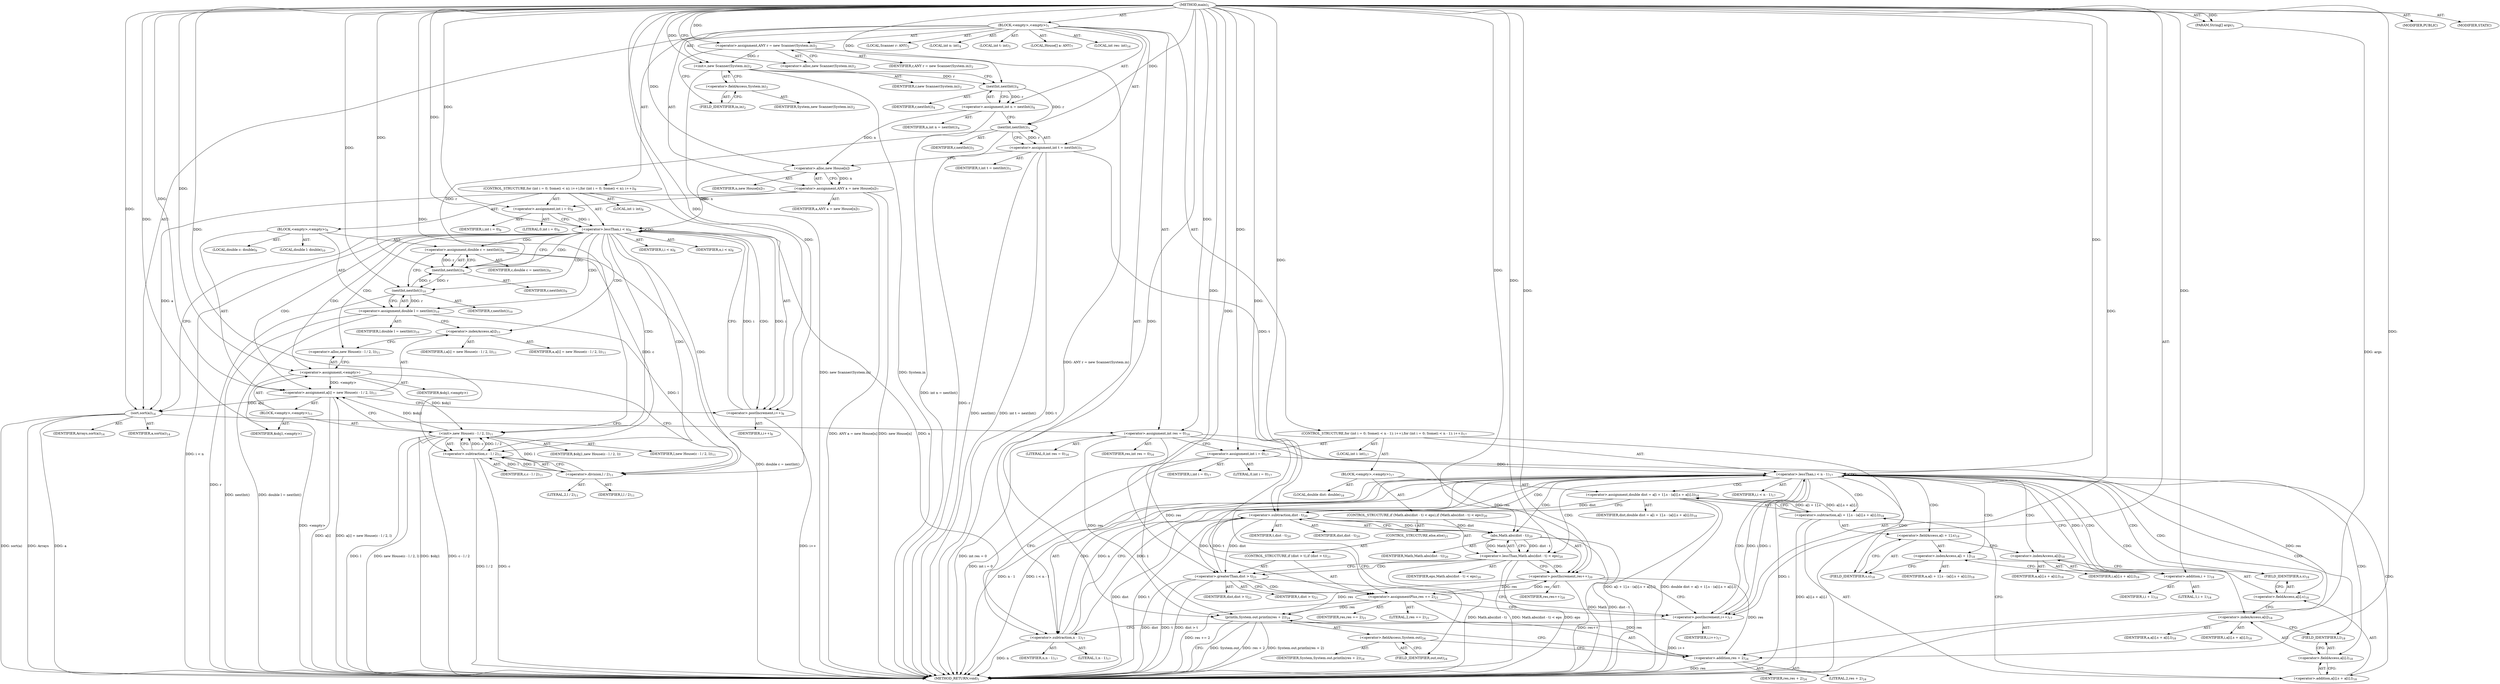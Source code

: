digraph "main" {  
"19" [label = <(METHOD,main)<SUB>1</SUB>> ]
"20" [label = <(PARAM,String[] args)<SUB>1</SUB>> ]
"21" [label = <(BLOCK,&lt;empty&gt;,&lt;empty&gt;)<SUB>1</SUB>> ]
"4" [label = <(LOCAL,Scanner r: ANY)<SUB>2</SUB>> ]
"22" [label = <(&lt;operator&gt;.assignment,ANY r = new Scanner(System.in))<SUB>2</SUB>> ]
"23" [label = <(IDENTIFIER,r,ANY r = new Scanner(System.in))<SUB>2</SUB>> ]
"24" [label = <(&lt;operator&gt;.alloc,new Scanner(System.in))<SUB>2</SUB>> ]
"25" [label = <(&lt;init&gt;,new Scanner(System.in))<SUB>2</SUB>> ]
"3" [label = <(IDENTIFIER,r,new Scanner(System.in))<SUB>2</SUB>> ]
"26" [label = <(&lt;operator&gt;.fieldAccess,System.in)<SUB>2</SUB>> ]
"27" [label = <(IDENTIFIER,System,new Scanner(System.in))<SUB>2</SUB>> ]
"28" [label = <(FIELD_IDENTIFIER,in,in)<SUB>2</SUB>> ]
"29" [label = <(LOCAL,int n: int)<SUB>4</SUB>> ]
"30" [label = <(&lt;operator&gt;.assignment,int n = nextInt())<SUB>4</SUB>> ]
"31" [label = <(IDENTIFIER,n,int n = nextInt())<SUB>4</SUB>> ]
"32" [label = <(nextInt,nextInt())<SUB>4</SUB>> ]
"33" [label = <(IDENTIFIER,r,nextInt())<SUB>4</SUB>> ]
"34" [label = <(LOCAL,int t: int)<SUB>5</SUB>> ]
"35" [label = <(&lt;operator&gt;.assignment,int t = nextInt())<SUB>5</SUB>> ]
"36" [label = <(IDENTIFIER,t,int t = nextInt())<SUB>5</SUB>> ]
"37" [label = <(nextInt,nextInt())<SUB>5</SUB>> ]
"38" [label = <(IDENTIFIER,r,nextInt())<SUB>5</SUB>> ]
"39" [label = <(LOCAL,House[] a: ANY)<SUB>7</SUB>> ]
"40" [label = <(&lt;operator&gt;.assignment,ANY a = new House[n])<SUB>7</SUB>> ]
"41" [label = <(IDENTIFIER,a,ANY a = new House[n])<SUB>7</SUB>> ]
"42" [label = <(&lt;operator&gt;.alloc,new House[n])> ]
"43" [label = <(IDENTIFIER,n,new House[n])<SUB>7</SUB>> ]
"44" [label = <(CONTROL_STRUCTURE,for (int i = 0; Some(i &lt; n); i++),for (int i = 0; Some(i &lt; n); i++))<SUB>8</SUB>> ]
"45" [label = <(LOCAL,int i: int)<SUB>8</SUB>> ]
"46" [label = <(&lt;operator&gt;.assignment,int i = 0)<SUB>8</SUB>> ]
"47" [label = <(IDENTIFIER,i,int i = 0)<SUB>8</SUB>> ]
"48" [label = <(LITERAL,0,int i = 0)<SUB>8</SUB>> ]
"49" [label = <(&lt;operator&gt;.lessThan,i &lt; n)<SUB>8</SUB>> ]
"50" [label = <(IDENTIFIER,i,i &lt; n)<SUB>8</SUB>> ]
"51" [label = <(IDENTIFIER,n,i &lt; n)<SUB>8</SUB>> ]
"52" [label = <(&lt;operator&gt;.postIncrement,i++)<SUB>8</SUB>> ]
"53" [label = <(IDENTIFIER,i,i++)<SUB>8</SUB>> ]
"54" [label = <(BLOCK,&lt;empty&gt;,&lt;empty&gt;)<SUB>8</SUB>> ]
"55" [label = <(LOCAL,double c: double)<SUB>9</SUB>> ]
"56" [label = <(&lt;operator&gt;.assignment,double c = nextInt())<SUB>9</SUB>> ]
"57" [label = <(IDENTIFIER,c,double c = nextInt())<SUB>9</SUB>> ]
"58" [label = <(nextInt,nextInt())<SUB>9</SUB>> ]
"59" [label = <(IDENTIFIER,r,nextInt())<SUB>9</SUB>> ]
"60" [label = <(LOCAL,double l: double)<SUB>10</SUB>> ]
"61" [label = <(&lt;operator&gt;.assignment,double l = nextInt())<SUB>10</SUB>> ]
"62" [label = <(IDENTIFIER,l,double l = nextInt())<SUB>10</SUB>> ]
"63" [label = <(nextInt,nextInt())<SUB>10</SUB>> ]
"64" [label = <(IDENTIFIER,r,nextInt())<SUB>10</SUB>> ]
"65" [label = <(&lt;operator&gt;.assignment,a[i] = new House(c - l / 2, l))<SUB>11</SUB>> ]
"66" [label = <(&lt;operator&gt;.indexAccess,a[i])<SUB>11</SUB>> ]
"67" [label = <(IDENTIFIER,a,a[i] = new House(c - l / 2, l))<SUB>11</SUB>> ]
"68" [label = <(IDENTIFIER,i,a[i] = new House(c - l / 2, l))<SUB>11</SUB>> ]
"69" [label = <(BLOCK,&lt;empty&gt;,&lt;empty&gt;)<SUB>11</SUB>> ]
"70" [label = <(&lt;operator&gt;.assignment,&lt;empty&gt;)> ]
"71" [label = <(IDENTIFIER,$obj1,&lt;empty&gt;)> ]
"72" [label = <(&lt;operator&gt;.alloc,new House(c - l / 2, l))<SUB>11</SUB>> ]
"73" [label = <(&lt;init&gt;,new House(c - l / 2, l))<SUB>11</SUB>> ]
"74" [label = <(IDENTIFIER,$obj1,new House(c - l / 2, l))> ]
"75" [label = <(&lt;operator&gt;.subtraction,c - l / 2)<SUB>11</SUB>> ]
"76" [label = <(IDENTIFIER,c,c - l / 2)<SUB>11</SUB>> ]
"77" [label = <(&lt;operator&gt;.division,l / 2)<SUB>11</SUB>> ]
"78" [label = <(IDENTIFIER,l,l / 2)<SUB>11</SUB>> ]
"79" [label = <(LITERAL,2,l / 2)<SUB>11</SUB>> ]
"80" [label = <(IDENTIFIER,l,new House(c - l / 2, l))<SUB>11</SUB>> ]
"81" [label = <(IDENTIFIER,$obj1,&lt;empty&gt;)> ]
"82" [label = <(sort,sort(a))<SUB>14</SUB>> ]
"83" [label = <(IDENTIFIER,Arrays,sort(a))<SUB>14</SUB>> ]
"84" [label = <(IDENTIFIER,a,sort(a))<SUB>14</SUB>> ]
"85" [label = <(LOCAL,int res: int)<SUB>16</SUB>> ]
"86" [label = <(&lt;operator&gt;.assignment,int res = 0)<SUB>16</SUB>> ]
"87" [label = <(IDENTIFIER,res,int res = 0)<SUB>16</SUB>> ]
"88" [label = <(LITERAL,0,int res = 0)<SUB>16</SUB>> ]
"89" [label = <(CONTROL_STRUCTURE,for (int i = 0; Some(i &lt; n - 1); i++),for (int i = 0; Some(i &lt; n - 1); i++))<SUB>17</SUB>> ]
"90" [label = <(LOCAL,int i: int)<SUB>17</SUB>> ]
"91" [label = <(&lt;operator&gt;.assignment,int i = 0)<SUB>17</SUB>> ]
"92" [label = <(IDENTIFIER,i,int i = 0)<SUB>17</SUB>> ]
"93" [label = <(LITERAL,0,int i = 0)<SUB>17</SUB>> ]
"94" [label = <(&lt;operator&gt;.lessThan,i &lt; n - 1)<SUB>17</SUB>> ]
"95" [label = <(IDENTIFIER,i,i &lt; n - 1)<SUB>17</SUB>> ]
"96" [label = <(&lt;operator&gt;.subtraction,n - 1)<SUB>17</SUB>> ]
"97" [label = <(IDENTIFIER,n,n - 1)<SUB>17</SUB>> ]
"98" [label = <(LITERAL,1,n - 1)<SUB>17</SUB>> ]
"99" [label = <(&lt;operator&gt;.postIncrement,i++)<SUB>17</SUB>> ]
"100" [label = <(IDENTIFIER,i,i++)<SUB>17</SUB>> ]
"101" [label = <(BLOCK,&lt;empty&gt;,&lt;empty&gt;)<SUB>17</SUB>> ]
"102" [label = <(LOCAL,double dist: double)<SUB>18</SUB>> ]
"103" [label = <(&lt;operator&gt;.assignment,double dist = a[i + 1].s - (a[i].s + a[i].l))<SUB>18</SUB>> ]
"104" [label = <(IDENTIFIER,dist,double dist = a[i + 1].s - (a[i].s + a[i].l))<SUB>18</SUB>> ]
"105" [label = <(&lt;operator&gt;.subtraction,a[i + 1].s - (a[i].s + a[i].l))<SUB>18</SUB>> ]
"106" [label = <(&lt;operator&gt;.fieldAccess,a[i + 1].s)<SUB>18</SUB>> ]
"107" [label = <(&lt;operator&gt;.indexAccess,a[i + 1])<SUB>18</SUB>> ]
"108" [label = <(IDENTIFIER,a,a[i + 1].s - (a[i].s + a[i].l))<SUB>18</SUB>> ]
"109" [label = <(&lt;operator&gt;.addition,i + 1)<SUB>18</SUB>> ]
"110" [label = <(IDENTIFIER,i,i + 1)<SUB>18</SUB>> ]
"111" [label = <(LITERAL,1,i + 1)<SUB>18</SUB>> ]
"112" [label = <(FIELD_IDENTIFIER,s,s)<SUB>18</SUB>> ]
"113" [label = <(&lt;operator&gt;.addition,a[i].s + a[i].l)<SUB>18</SUB>> ]
"114" [label = <(&lt;operator&gt;.fieldAccess,a[i].s)<SUB>18</SUB>> ]
"115" [label = <(&lt;operator&gt;.indexAccess,a[i])<SUB>18</SUB>> ]
"116" [label = <(IDENTIFIER,a,a[i].s + a[i].l)<SUB>18</SUB>> ]
"117" [label = <(IDENTIFIER,i,a[i].s + a[i].l)<SUB>18</SUB>> ]
"118" [label = <(FIELD_IDENTIFIER,s,s)<SUB>18</SUB>> ]
"119" [label = <(&lt;operator&gt;.fieldAccess,a[i].l)<SUB>18</SUB>> ]
"120" [label = <(&lt;operator&gt;.indexAccess,a[i])<SUB>18</SUB>> ]
"121" [label = <(IDENTIFIER,a,a[i].s + a[i].l)<SUB>18</SUB>> ]
"122" [label = <(IDENTIFIER,i,a[i].s + a[i].l)<SUB>18</SUB>> ]
"123" [label = <(FIELD_IDENTIFIER,l,l)<SUB>18</SUB>> ]
"124" [label = <(CONTROL_STRUCTURE,if (Math.abs(dist - t) &lt; eps),if (Math.abs(dist - t) &lt; eps))<SUB>20</SUB>> ]
"125" [label = <(&lt;operator&gt;.lessThan,Math.abs(dist - t) &lt; eps)<SUB>20</SUB>> ]
"126" [label = <(abs,Math.abs(dist - t))<SUB>20</SUB>> ]
"127" [label = <(IDENTIFIER,Math,Math.abs(dist - t))<SUB>20</SUB>> ]
"128" [label = <(&lt;operator&gt;.subtraction,dist - t)<SUB>20</SUB>> ]
"129" [label = <(IDENTIFIER,dist,dist - t)<SUB>20</SUB>> ]
"130" [label = <(IDENTIFIER,t,dist - t)<SUB>20</SUB>> ]
"131" [label = <(IDENTIFIER,eps,Math.abs(dist - t) &lt; eps)<SUB>20</SUB>> ]
"132" [label = <(&lt;operator&gt;.postIncrement,res++)<SUB>20</SUB>> ]
"133" [label = <(IDENTIFIER,res,res++)<SUB>20</SUB>> ]
"134" [label = <(CONTROL_STRUCTURE,else,else)<SUB>21</SUB>> ]
"135" [label = <(CONTROL_STRUCTURE,if (dist &gt; t),if (dist &gt; t))<SUB>21</SUB>> ]
"136" [label = <(&lt;operator&gt;.greaterThan,dist &gt; t)<SUB>21</SUB>> ]
"137" [label = <(IDENTIFIER,dist,dist &gt; t)<SUB>21</SUB>> ]
"138" [label = <(IDENTIFIER,t,dist &gt; t)<SUB>21</SUB>> ]
"139" [label = <(&lt;operator&gt;.assignmentPlus,res += 2)<SUB>21</SUB>> ]
"140" [label = <(IDENTIFIER,res,res += 2)<SUB>21</SUB>> ]
"141" [label = <(LITERAL,2,res += 2)<SUB>21</SUB>> ]
"142" [label = <(println,System.out.println(res + 2))<SUB>24</SUB>> ]
"143" [label = <(&lt;operator&gt;.fieldAccess,System.out)<SUB>24</SUB>> ]
"144" [label = <(IDENTIFIER,System,System.out.println(res + 2))<SUB>24</SUB>> ]
"145" [label = <(FIELD_IDENTIFIER,out,out)<SUB>24</SUB>> ]
"146" [label = <(&lt;operator&gt;.addition,res + 2)<SUB>24</SUB>> ]
"147" [label = <(IDENTIFIER,res,res + 2)<SUB>24</SUB>> ]
"148" [label = <(LITERAL,2,res + 2)<SUB>24</SUB>> ]
"149" [label = <(MODIFIER,PUBLIC)> ]
"150" [label = <(MODIFIER,STATIC)> ]
"151" [label = <(METHOD_RETURN,void)<SUB>1</SUB>> ]
  "19" -> "20"  [ label = "AST: "] 
  "19" -> "21"  [ label = "AST: "] 
  "19" -> "149"  [ label = "AST: "] 
  "19" -> "150"  [ label = "AST: "] 
  "19" -> "151"  [ label = "AST: "] 
  "21" -> "4"  [ label = "AST: "] 
  "21" -> "22"  [ label = "AST: "] 
  "21" -> "25"  [ label = "AST: "] 
  "21" -> "29"  [ label = "AST: "] 
  "21" -> "30"  [ label = "AST: "] 
  "21" -> "34"  [ label = "AST: "] 
  "21" -> "35"  [ label = "AST: "] 
  "21" -> "39"  [ label = "AST: "] 
  "21" -> "40"  [ label = "AST: "] 
  "21" -> "44"  [ label = "AST: "] 
  "21" -> "82"  [ label = "AST: "] 
  "21" -> "85"  [ label = "AST: "] 
  "21" -> "86"  [ label = "AST: "] 
  "21" -> "89"  [ label = "AST: "] 
  "21" -> "142"  [ label = "AST: "] 
  "22" -> "23"  [ label = "AST: "] 
  "22" -> "24"  [ label = "AST: "] 
  "25" -> "3"  [ label = "AST: "] 
  "25" -> "26"  [ label = "AST: "] 
  "26" -> "27"  [ label = "AST: "] 
  "26" -> "28"  [ label = "AST: "] 
  "30" -> "31"  [ label = "AST: "] 
  "30" -> "32"  [ label = "AST: "] 
  "32" -> "33"  [ label = "AST: "] 
  "35" -> "36"  [ label = "AST: "] 
  "35" -> "37"  [ label = "AST: "] 
  "37" -> "38"  [ label = "AST: "] 
  "40" -> "41"  [ label = "AST: "] 
  "40" -> "42"  [ label = "AST: "] 
  "42" -> "43"  [ label = "AST: "] 
  "44" -> "45"  [ label = "AST: "] 
  "44" -> "46"  [ label = "AST: "] 
  "44" -> "49"  [ label = "AST: "] 
  "44" -> "52"  [ label = "AST: "] 
  "44" -> "54"  [ label = "AST: "] 
  "46" -> "47"  [ label = "AST: "] 
  "46" -> "48"  [ label = "AST: "] 
  "49" -> "50"  [ label = "AST: "] 
  "49" -> "51"  [ label = "AST: "] 
  "52" -> "53"  [ label = "AST: "] 
  "54" -> "55"  [ label = "AST: "] 
  "54" -> "56"  [ label = "AST: "] 
  "54" -> "60"  [ label = "AST: "] 
  "54" -> "61"  [ label = "AST: "] 
  "54" -> "65"  [ label = "AST: "] 
  "56" -> "57"  [ label = "AST: "] 
  "56" -> "58"  [ label = "AST: "] 
  "58" -> "59"  [ label = "AST: "] 
  "61" -> "62"  [ label = "AST: "] 
  "61" -> "63"  [ label = "AST: "] 
  "63" -> "64"  [ label = "AST: "] 
  "65" -> "66"  [ label = "AST: "] 
  "65" -> "69"  [ label = "AST: "] 
  "66" -> "67"  [ label = "AST: "] 
  "66" -> "68"  [ label = "AST: "] 
  "69" -> "70"  [ label = "AST: "] 
  "69" -> "73"  [ label = "AST: "] 
  "69" -> "81"  [ label = "AST: "] 
  "70" -> "71"  [ label = "AST: "] 
  "70" -> "72"  [ label = "AST: "] 
  "73" -> "74"  [ label = "AST: "] 
  "73" -> "75"  [ label = "AST: "] 
  "73" -> "80"  [ label = "AST: "] 
  "75" -> "76"  [ label = "AST: "] 
  "75" -> "77"  [ label = "AST: "] 
  "77" -> "78"  [ label = "AST: "] 
  "77" -> "79"  [ label = "AST: "] 
  "82" -> "83"  [ label = "AST: "] 
  "82" -> "84"  [ label = "AST: "] 
  "86" -> "87"  [ label = "AST: "] 
  "86" -> "88"  [ label = "AST: "] 
  "89" -> "90"  [ label = "AST: "] 
  "89" -> "91"  [ label = "AST: "] 
  "89" -> "94"  [ label = "AST: "] 
  "89" -> "99"  [ label = "AST: "] 
  "89" -> "101"  [ label = "AST: "] 
  "91" -> "92"  [ label = "AST: "] 
  "91" -> "93"  [ label = "AST: "] 
  "94" -> "95"  [ label = "AST: "] 
  "94" -> "96"  [ label = "AST: "] 
  "96" -> "97"  [ label = "AST: "] 
  "96" -> "98"  [ label = "AST: "] 
  "99" -> "100"  [ label = "AST: "] 
  "101" -> "102"  [ label = "AST: "] 
  "101" -> "103"  [ label = "AST: "] 
  "101" -> "124"  [ label = "AST: "] 
  "103" -> "104"  [ label = "AST: "] 
  "103" -> "105"  [ label = "AST: "] 
  "105" -> "106"  [ label = "AST: "] 
  "105" -> "113"  [ label = "AST: "] 
  "106" -> "107"  [ label = "AST: "] 
  "106" -> "112"  [ label = "AST: "] 
  "107" -> "108"  [ label = "AST: "] 
  "107" -> "109"  [ label = "AST: "] 
  "109" -> "110"  [ label = "AST: "] 
  "109" -> "111"  [ label = "AST: "] 
  "113" -> "114"  [ label = "AST: "] 
  "113" -> "119"  [ label = "AST: "] 
  "114" -> "115"  [ label = "AST: "] 
  "114" -> "118"  [ label = "AST: "] 
  "115" -> "116"  [ label = "AST: "] 
  "115" -> "117"  [ label = "AST: "] 
  "119" -> "120"  [ label = "AST: "] 
  "119" -> "123"  [ label = "AST: "] 
  "120" -> "121"  [ label = "AST: "] 
  "120" -> "122"  [ label = "AST: "] 
  "124" -> "125"  [ label = "AST: "] 
  "124" -> "132"  [ label = "AST: "] 
  "124" -> "134"  [ label = "AST: "] 
  "125" -> "126"  [ label = "AST: "] 
  "125" -> "131"  [ label = "AST: "] 
  "126" -> "127"  [ label = "AST: "] 
  "126" -> "128"  [ label = "AST: "] 
  "128" -> "129"  [ label = "AST: "] 
  "128" -> "130"  [ label = "AST: "] 
  "132" -> "133"  [ label = "AST: "] 
  "134" -> "135"  [ label = "AST: "] 
  "135" -> "136"  [ label = "AST: "] 
  "135" -> "139"  [ label = "AST: "] 
  "136" -> "137"  [ label = "AST: "] 
  "136" -> "138"  [ label = "AST: "] 
  "139" -> "140"  [ label = "AST: "] 
  "139" -> "141"  [ label = "AST: "] 
  "142" -> "143"  [ label = "AST: "] 
  "142" -> "146"  [ label = "AST: "] 
  "143" -> "144"  [ label = "AST: "] 
  "143" -> "145"  [ label = "AST: "] 
  "146" -> "147"  [ label = "AST: "] 
  "146" -> "148"  [ label = "AST: "] 
  "22" -> "28"  [ label = "CFG: "] 
  "25" -> "32"  [ label = "CFG: "] 
  "30" -> "37"  [ label = "CFG: "] 
  "35" -> "42"  [ label = "CFG: "] 
  "40" -> "46"  [ label = "CFG: "] 
  "82" -> "86"  [ label = "CFG: "] 
  "86" -> "91"  [ label = "CFG: "] 
  "142" -> "151"  [ label = "CFG: "] 
  "24" -> "22"  [ label = "CFG: "] 
  "26" -> "25"  [ label = "CFG: "] 
  "32" -> "30"  [ label = "CFG: "] 
  "37" -> "35"  [ label = "CFG: "] 
  "42" -> "40"  [ label = "CFG: "] 
  "46" -> "49"  [ label = "CFG: "] 
  "49" -> "58"  [ label = "CFG: "] 
  "49" -> "82"  [ label = "CFG: "] 
  "52" -> "49"  [ label = "CFG: "] 
  "91" -> "96"  [ label = "CFG: "] 
  "94" -> "109"  [ label = "CFG: "] 
  "94" -> "145"  [ label = "CFG: "] 
  "99" -> "96"  [ label = "CFG: "] 
  "143" -> "146"  [ label = "CFG: "] 
  "146" -> "142"  [ label = "CFG: "] 
  "28" -> "26"  [ label = "CFG: "] 
  "56" -> "63"  [ label = "CFG: "] 
  "61" -> "66"  [ label = "CFG: "] 
  "65" -> "52"  [ label = "CFG: "] 
  "96" -> "94"  [ label = "CFG: "] 
  "103" -> "128"  [ label = "CFG: "] 
  "145" -> "143"  [ label = "CFG: "] 
  "58" -> "56"  [ label = "CFG: "] 
  "63" -> "61"  [ label = "CFG: "] 
  "66" -> "72"  [ label = "CFG: "] 
  "105" -> "103"  [ label = "CFG: "] 
  "125" -> "132"  [ label = "CFG: "] 
  "125" -> "136"  [ label = "CFG: "] 
  "132" -> "99"  [ label = "CFG: "] 
  "70" -> "77"  [ label = "CFG: "] 
  "73" -> "65"  [ label = "CFG: "] 
  "106" -> "115"  [ label = "CFG: "] 
  "113" -> "105"  [ label = "CFG: "] 
  "126" -> "125"  [ label = "CFG: "] 
  "72" -> "70"  [ label = "CFG: "] 
  "75" -> "73"  [ label = "CFG: "] 
  "107" -> "112"  [ label = "CFG: "] 
  "112" -> "106"  [ label = "CFG: "] 
  "114" -> "120"  [ label = "CFG: "] 
  "119" -> "113"  [ label = "CFG: "] 
  "128" -> "126"  [ label = "CFG: "] 
  "136" -> "139"  [ label = "CFG: "] 
  "136" -> "99"  [ label = "CFG: "] 
  "139" -> "99"  [ label = "CFG: "] 
  "77" -> "75"  [ label = "CFG: "] 
  "109" -> "107"  [ label = "CFG: "] 
  "115" -> "118"  [ label = "CFG: "] 
  "118" -> "114"  [ label = "CFG: "] 
  "120" -> "123"  [ label = "CFG: "] 
  "123" -> "119"  [ label = "CFG: "] 
  "19" -> "24"  [ label = "CFG: "] 
  "20" -> "151"  [ label = "DDG: args"] 
  "22" -> "151"  [ label = "DDG: ANY r = new Scanner(System.in)"] 
  "25" -> "151"  [ label = "DDG: System.in"] 
  "25" -> "151"  [ label = "DDG: new Scanner(System.in)"] 
  "30" -> "151"  [ label = "DDG: int n = nextInt()"] 
  "35" -> "151"  [ label = "DDG: t"] 
  "37" -> "151"  [ label = "DDG: r"] 
  "35" -> "151"  [ label = "DDG: nextInt()"] 
  "35" -> "151"  [ label = "DDG: int t = nextInt()"] 
  "40" -> "151"  [ label = "DDG: new House[n]"] 
  "40" -> "151"  [ label = "DDG: ANY a = new House[n]"] 
  "49" -> "151"  [ label = "DDG: i &lt; n"] 
  "82" -> "151"  [ label = "DDG: a"] 
  "82" -> "151"  [ label = "DDG: sort(a)"] 
  "86" -> "151"  [ label = "DDG: int res = 0"] 
  "91" -> "151"  [ label = "DDG: int i = 0"] 
  "94" -> "151"  [ label = "DDG: i"] 
  "96" -> "151"  [ label = "DDG: n"] 
  "94" -> "151"  [ label = "DDG: n - 1"] 
  "94" -> "151"  [ label = "DDG: i &lt; n - 1"] 
  "142" -> "151"  [ label = "DDG: System.out"] 
  "146" -> "151"  [ label = "DDG: res"] 
  "142" -> "151"  [ label = "DDG: res + 2"] 
  "142" -> "151"  [ label = "DDG: System.out.println(res + 2)"] 
  "105" -> "151"  [ label = "DDG: a[i].s + a[i].l"] 
  "103" -> "151"  [ label = "DDG: a[i + 1].s - (a[i].s + a[i].l)"] 
  "103" -> "151"  [ label = "DDG: double dist = a[i + 1].s - (a[i].s + a[i].l)"] 
  "128" -> "151"  [ label = "DDG: dist"] 
  "128" -> "151"  [ label = "DDG: t"] 
  "126" -> "151"  [ label = "DDG: dist - t"] 
  "125" -> "151"  [ label = "DDG: Math.abs(dist - t)"] 
  "125" -> "151"  [ label = "DDG: Math.abs(dist - t) &lt; eps"] 
  "136" -> "151"  [ label = "DDG: dist"] 
  "136" -> "151"  [ label = "DDG: t"] 
  "136" -> "151"  [ label = "DDG: dist &gt; t"] 
  "139" -> "151"  [ label = "DDG: res += 2"] 
  "132" -> "151"  [ label = "DDG: res++"] 
  "99" -> "151"  [ label = "DDG: i++"] 
  "56" -> "151"  [ label = "DDG: double c = nextInt()"] 
  "63" -> "151"  [ label = "DDG: r"] 
  "61" -> "151"  [ label = "DDG: nextInt()"] 
  "61" -> "151"  [ label = "DDG: double l = nextInt()"] 
  "65" -> "151"  [ label = "DDG: a[i]"] 
  "70" -> "151"  [ label = "DDG: &lt;empty&gt;"] 
  "73" -> "151"  [ label = "DDG: $obj1"] 
  "75" -> "151"  [ label = "DDG: c"] 
  "75" -> "151"  [ label = "DDG: l / 2"] 
  "73" -> "151"  [ label = "DDG: c - l / 2"] 
  "73" -> "151"  [ label = "DDG: l"] 
  "73" -> "151"  [ label = "DDG: new House(c - l / 2, l)"] 
  "65" -> "151"  [ label = "DDG: a[i] = new House(c - l / 2, l)"] 
  "52" -> "151"  [ label = "DDG: i++"] 
  "126" -> "151"  [ label = "DDG: Math"] 
  "125" -> "151"  [ label = "DDG: eps"] 
  "82" -> "151"  [ label = "DDG: Arrays"] 
  "19" -> "20"  [ label = "DDG: "] 
  "19" -> "22"  [ label = "DDG: "] 
  "32" -> "30"  [ label = "DDG: r"] 
  "37" -> "35"  [ label = "DDG: r"] 
  "42" -> "40"  [ label = "DDG: n"] 
  "19" -> "86"  [ label = "DDG: "] 
  "22" -> "25"  [ label = "DDG: r"] 
  "19" -> "25"  [ label = "DDG: "] 
  "19" -> "46"  [ label = "DDG: "] 
  "19" -> "82"  [ label = "DDG: "] 
  "40" -> "82"  [ label = "DDG: a"] 
  "65" -> "82"  [ label = "DDG: a[i]"] 
  "19" -> "91"  [ label = "DDG: "] 
  "86" -> "142"  [ label = "DDG: res"] 
  "139" -> "142"  [ label = "DDG: res"] 
  "132" -> "142"  [ label = "DDG: res"] 
  "19" -> "142"  [ label = "DDG: "] 
  "25" -> "32"  [ label = "DDG: r"] 
  "19" -> "32"  [ label = "DDG: "] 
  "32" -> "37"  [ label = "DDG: r"] 
  "19" -> "37"  [ label = "DDG: "] 
  "30" -> "42"  [ label = "DDG: n"] 
  "19" -> "42"  [ label = "DDG: "] 
  "46" -> "49"  [ label = "DDG: i"] 
  "52" -> "49"  [ label = "DDG: i"] 
  "19" -> "49"  [ label = "DDG: "] 
  "42" -> "49"  [ label = "DDG: n"] 
  "49" -> "52"  [ label = "DDG: i"] 
  "19" -> "52"  [ label = "DDG: "] 
  "58" -> "56"  [ label = "DDG: r"] 
  "63" -> "61"  [ label = "DDG: r"] 
  "70" -> "65"  [ label = "DDG: &lt;empty&gt;"] 
  "73" -> "65"  [ label = "DDG: $obj1"] 
  "19" -> "65"  [ label = "DDG: "] 
  "91" -> "94"  [ label = "DDG: i"] 
  "99" -> "94"  [ label = "DDG: i"] 
  "19" -> "94"  [ label = "DDG: "] 
  "96" -> "94"  [ label = "DDG: n"] 
  "96" -> "94"  [ label = "DDG: 1"] 
  "19" -> "99"  [ label = "DDG: "] 
  "94" -> "99"  [ label = "DDG: i"] 
  "105" -> "103"  [ label = "DDG: a[i + 1].s"] 
  "105" -> "103"  [ label = "DDG: a[i].s + a[i].l"] 
  "86" -> "146"  [ label = "DDG: res"] 
  "139" -> "146"  [ label = "DDG: res"] 
  "132" -> "146"  [ label = "DDG: res"] 
  "19" -> "146"  [ label = "DDG: "] 
  "49" -> "96"  [ label = "DDG: n"] 
  "19" -> "96"  [ label = "DDG: "] 
  "37" -> "58"  [ label = "DDG: r"] 
  "63" -> "58"  [ label = "DDG: r"] 
  "19" -> "58"  [ label = "DDG: "] 
  "58" -> "63"  [ label = "DDG: r"] 
  "19" -> "63"  [ label = "DDG: "] 
  "19" -> "70"  [ label = "DDG: "] 
  "19" -> "81"  [ label = "DDG: "] 
  "126" -> "125"  [ label = "DDG: Math"] 
  "126" -> "125"  [ label = "DDG: dist - t"] 
  "19" -> "125"  [ label = "DDG: "] 
  "86" -> "132"  [ label = "DDG: res"] 
  "139" -> "132"  [ label = "DDG: res"] 
  "19" -> "132"  [ label = "DDG: "] 
  "70" -> "73"  [ label = "DDG: $obj1"] 
  "19" -> "73"  [ label = "DDG: "] 
  "75" -> "73"  [ label = "DDG: c"] 
  "75" -> "73"  [ label = "DDG: l / 2"] 
  "77" -> "73"  [ label = "DDG: l"] 
  "19" -> "126"  [ label = "DDG: "] 
  "128" -> "126"  [ label = "DDG: dist"] 
  "128" -> "126"  [ label = "DDG: t"] 
  "19" -> "139"  [ label = "DDG: "] 
  "56" -> "75"  [ label = "DDG: c"] 
  "19" -> "75"  [ label = "DDG: "] 
  "77" -> "75"  [ label = "DDG: l"] 
  "77" -> "75"  [ label = "DDG: 2"] 
  "103" -> "128"  [ label = "DDG: dist"] 
  "19" -> "128"  [ label = "DDG: "] 
  "35" -> "128"  [ label = "DDG: t"] 
  "136" -> "128"  [ label = "DDG: t"] 
  "128" -> "136"  [ label = "DDG: dist"] 
  "19" -> "136"  [ label = "DDG: "] 
  "128" -> "136"  [ label = "DDG: t"] 
  "86" -> "139"  [ label = "DDG: res"] 
  "132" -> "139"  [ label = "DDG: res"] 
  "61" -> "77"  [ label = "DDG: l"] 
  "19" -> "77"  [ label = "DDG: "] 
  "94" -> "109"  [ label = "DDG: i"] 
  "19" -> "109"  [ label = "DDG: "] 
  "49" -> "49"  [ label = "CDG: "] 
  "49" -> "73"  [ label = "CDG: "] 
  "49" -> "77"  [ label = "CDG: "] 
  "49" -> "66"  [ label = "CDG: "] 
  "49" -> "75"  [ label = "CDG: "] 
  "49" -> "52"  [ label = "CDG: "] 
  "49" -> "72"  [ label = "CDG: "] 
  "49" -> "56"  [ label = "CDG: "] 
  "49" -> "65"  [ label = "CDG: "] 
  "49" -> "58"  [ label = "CDG: "] 
  "49" -> "61"  [ label = "CDG: "] 
  "49" -> "70"  [ label = "CDG: "] 
  "49" -> "63"  [ label = "CDG: "] 
  "94" -> "107"  [ label = "CDG: "] 
  "94" -> "94"  [ label = "CDG: "] 
  "94" -> "115"  [ label = "CDG: "] 
  "94" -> "96"  [ label = "CDG: "] 
  "94" -> "120"  [ label = "CDG: "] 
  "94" -> "113"  [ label = "CDG: "] 
  "94" -> "99"  [ label = "CDG: "] 
  "94" -> "128"  [ label = "CDG: "] 
  "94" -> "114"  [ label = "CDG: "] 
  "94" -> "103"  [ label = "CDG: "] 
  "94" -> "119"  [ label = "CDG: "] 
  "94" -> "123"  [ label = "CDG: "] 
  "94" -> "106"  [ label = "CDG: "] 
  "94" -> "112"  [ label = "CDG: "] 
  "94" -> "126"  [ label = "CDG: "] 
  "94" -> "105"  [ label = "CDG: "] 
  "94" -> "118"  [ label = "CDG: "] 
  "94" -> "125"  [ label = "CDG: "] 
  "94" -> "109"  [ label = "CDG: "] 
  "125" -> "136"  [ label = "CDG: "] 
  "125" -> "132"  [ label = "CDG: "] 
  "136" -> "139"  [ label = "CDG: "] 
}
